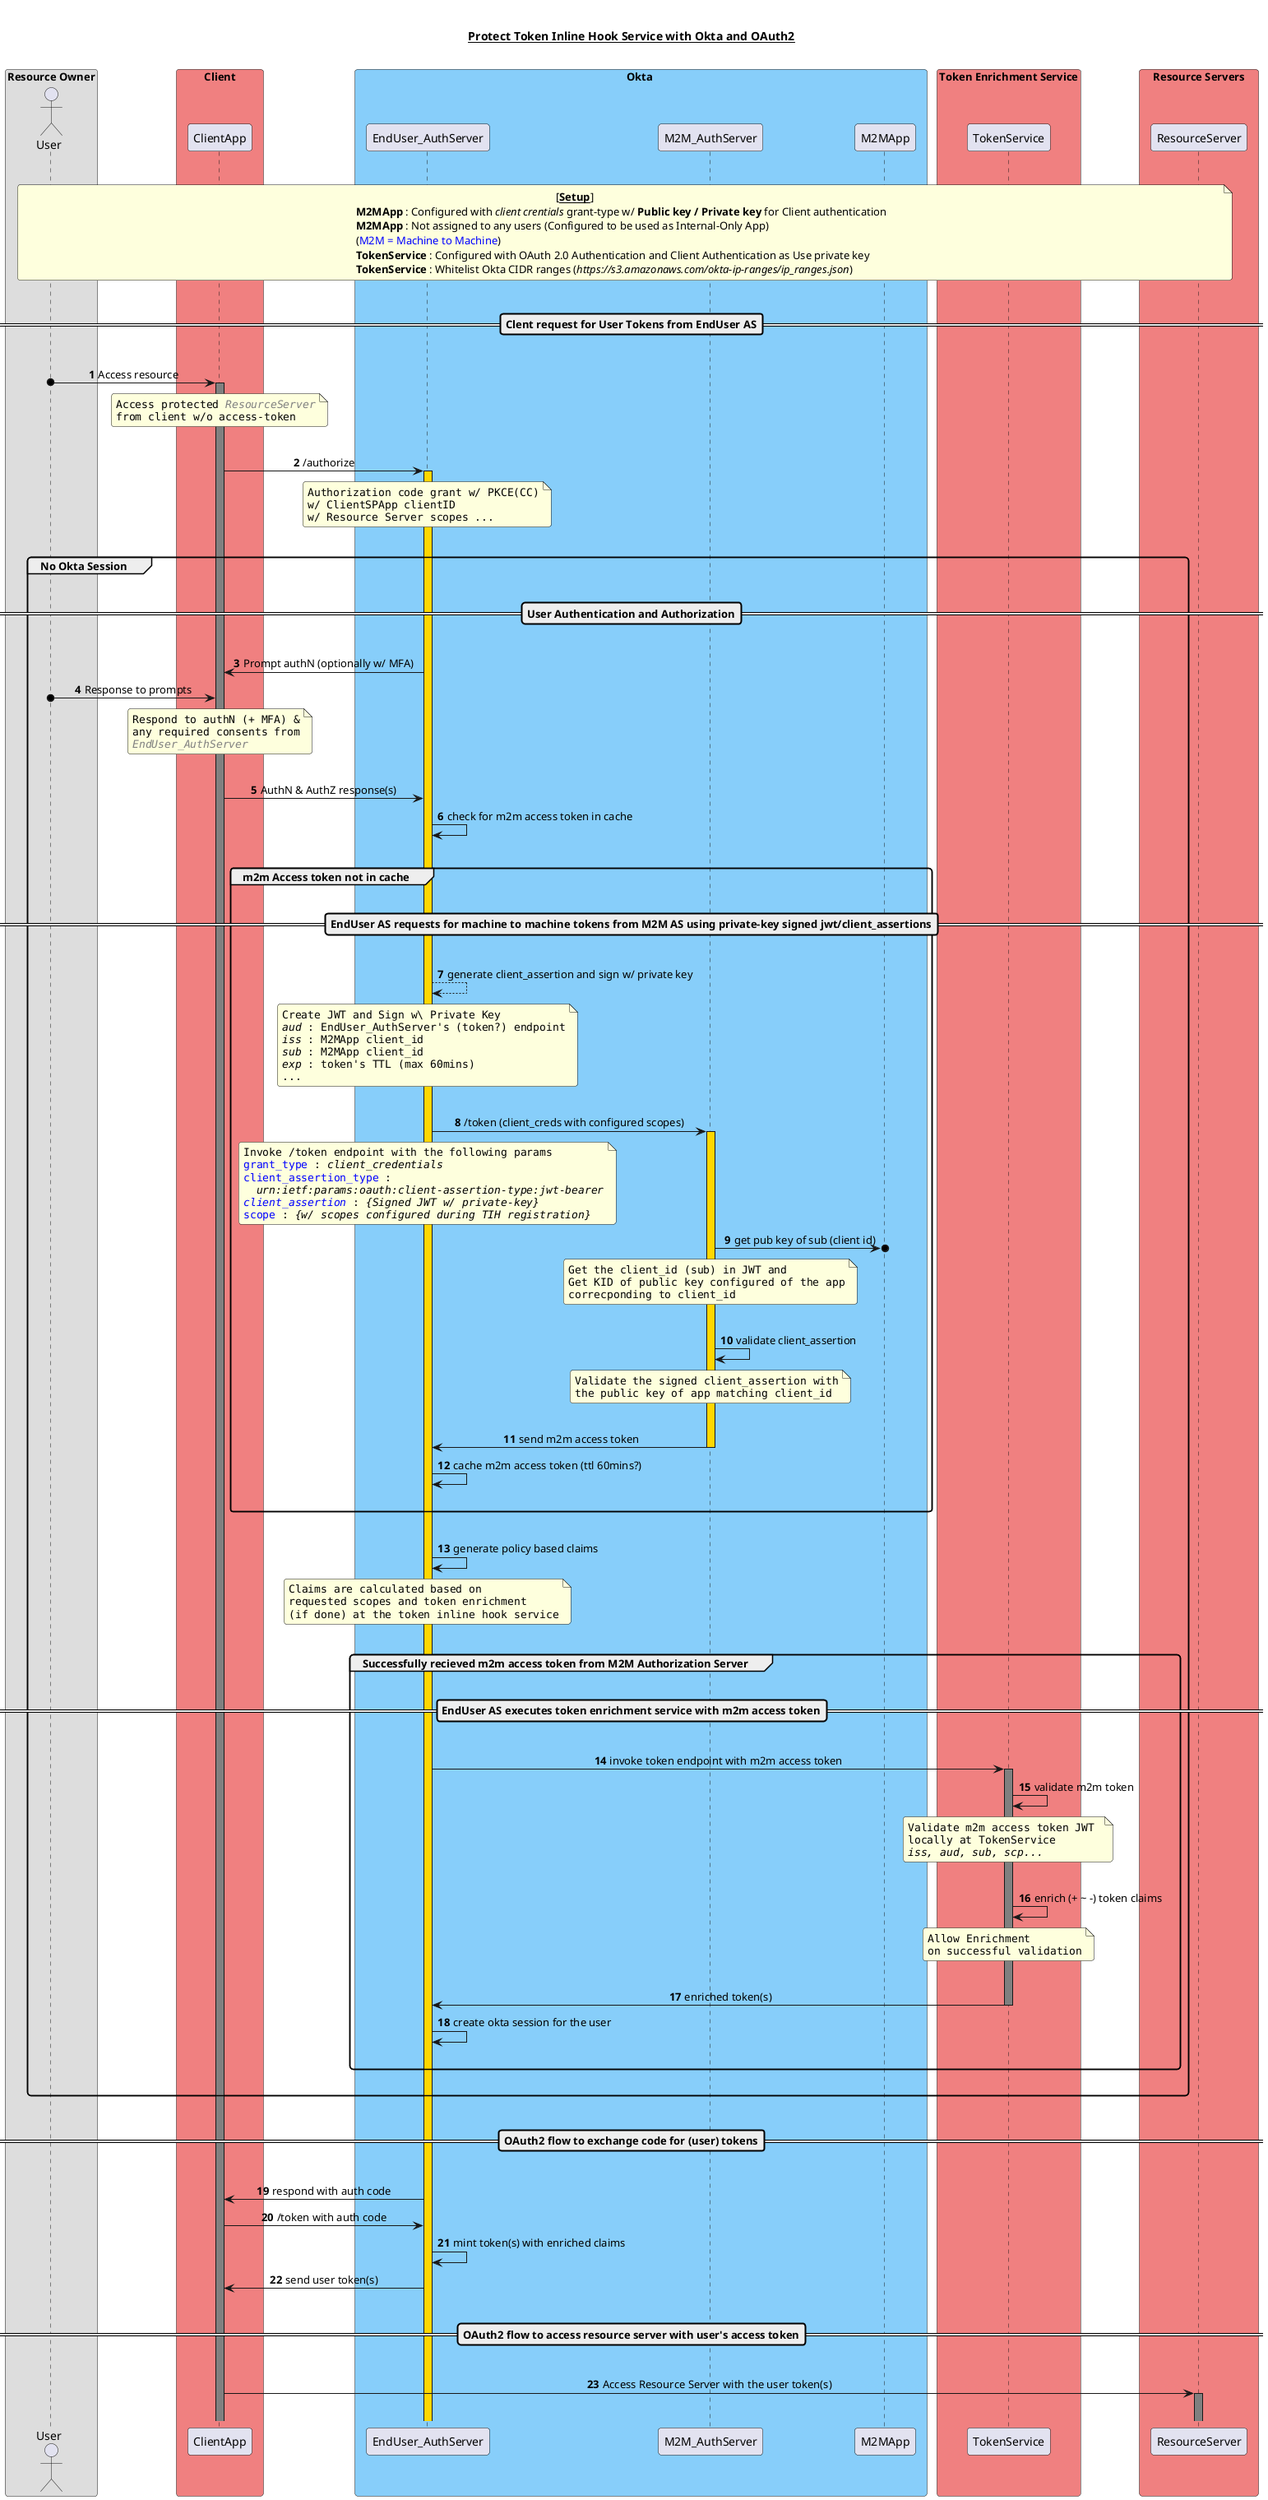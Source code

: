 @startuml TokenEnrichment
skinparam ParticipantPadding 10
skinparam BoxPadding 5
skinparam roundcorner 7
autonumber
skinparam sequenceMessageAlign center
skinparam responseMessageBelowArrow true

title \n<u><b>Protect Token Inline Hook Service with Okta and OAuth2</b></u>\n

box "Resource Owner"  
    actor User as user
end box

box "Client" #f08080
    participant "ClientApp" as client 
end box

box "Okta " #LightSkyBlue 
    participant EndUser_AuthServer as eaz 
    participant M2M_AuthServer as maz
    participant M2MApp as ma
end box

box "Token Enrichment Service" #f08080
    participant TokenService as tkns
end box

box "Resource Servers" #f08080
    participant ResourceServer as rs
end box
|||| 
note across
    \t\t\t\t\t\t\t\t\t[<u>**Setup**</u>] 
    **M2MApp** : Configured with <i>client crentials</i> grant-type w/ <b>Public key / Private key</b> for Client authentication
    **M2MApp** : Not assigned to any users (Configured to be used as Internal-Only App)
    (<font color=blue>M2M = Machine to Machine</font>)
    **TokenService** : Configured with OAuth 2.0 Authentication and Client Authentication as Use private key
    **TokenService** : Whitelist Okta CIDR ranges (<i>https://s3.amazonaws.com/okta-ip-ranges/ip_ranges.json</i>)
end note
||||
==Clent request for User Tokens from EndUser AS==
||||
user o-> client  ++ #Grey : Access resource
note over client 
    ""Access protected <font color=Grey><i>ResourceServer</i></font>""
    ""from client w/o access-token""
end note
||||
client -> eaz ++ #gold : /authorize
note over eaz 
    ""Authorization code grant w/ PKCE(CC)""
    ""w/ ClientSPApp clientID""
    ""w/ Resource Server scopes ...""
end note
||||
group No Okta Session
||||
==User Authentication and Authorization==
||||
    eaz -> client : Prompt authN (optionally w/ MFA)
    user o-> client : Response to prompts
    note over client 
        ""Respond to authN (+ MFA) &""
        ""any required consents from""
        ""<font color=Grey><i>EndUser_AuthServer</i></font>""
    end note
    ||||
    client -> eaz : AuthN & AuthZ response(s)
    eaz -> eaz : check for m2m access token in cache
    ||||
    group m2m Access token not in cache
    ||||
    ==EndUser AS requests for machine to machine tokens from M2M AS using private-key signed jwt/client_assertions== 
    ||||
        eaz --> eaz  #Grey : generate client_assertion and sign w/ private key
        note over eaz
            ""Create JWT and Sign w\ Private Key""
            ""<i>aud</i> : EndUser_AuthServer's (token?) endpoint""
            ""<i>iss</i> : M2MApp client_id""
            ""<i>sub</i> : M2MApp client_id""
            ""<i>exp</i> : token's TTL (max 60mins)""
            ""...""
        end note
        ||||
        eaz -> maz ++ #gold: /token (client_creds with configured scopes)
        note over eaz
            ""Invoke /token endpoint with the following params""
            ""<font color=blue>grant_type</font> : <i>client_credentials</i>""
            ""<font color=blue>client_assertion_type</font> : ""
            ""  <i>urn:ietf:params:oauth:client-assertion-type:jwt-bearer</i>""
            ""<font color=blue><i>client_assertion</font> : <i>{Signed JWT w/ private-key}</i>""
            ""<font color=blue>scope</font> : <i>{w/ scopes configured during TIH registration}</i>""
        end note
        maz ->o ma : get pub key of sub (client id)
        note over maz
            ""Get the client_id (sub) in JWT and""
            ""Get KID of public key configured of the app""
            ""correcponding to client_id""
        end note
        ||||
        maz -> maz : validate client_assertion
        note over maz
            ""Validate the signed client_assertion with""
            ""the public key of app matching client_id""
        end note
        ||||
        maz -> eaz -- : send m2m access token
        eaz -> eaz : cache m2m access token (ttl 60mins?)
        ||||
    end
    ||||
    eaz -> eaz : generate policy based claims
    note over eaz
        ""Claims are calculated based on""
        ""requested scopes and token enrichment""
        ""(if done) at the token inline hook service""
    end note
    ||||
    group Successfully recieved m2m access token from M2M Authorization Server
    ||||
    ==EndUser AS executes token enrichment service with m2m access token==
    ||||
        eaz -> tkns ++ #Grey: invoke token endpoint with m2m access token
        tkns -> tkns : validate m2m token
        note over tkns
            ""Validate m2m access token JWT ""
            ""locally at TokenService""
            ""<i>iss, aud, sub, scp...</i>""
        end note
        ||||
        tkns -> tkns : enrich (+ ~ -) token claims
        note over tkns
            ""Allow Enrichment""
            ""on successful validation""
        end note
        ||||
        tkns -> eaz -- : enriched token(s)
        eaz -> eaz : create okta session for the user
        ||||    
    end
    ||||
end
||||
==OAuth2 flow to exchange code for (user) tokens==
||||
eaz -> client : respond with auth code
client -> eaz : /token with auth code
eaz -> eaz : mint token(s) with enriched claims
eaz -> client : send user token(s)
||||
==OAuth2 flow to access resource server with user's access token==
||||
client -> rs ++ #grey: Access Resource Server with the user token(s)
||||
@enduml